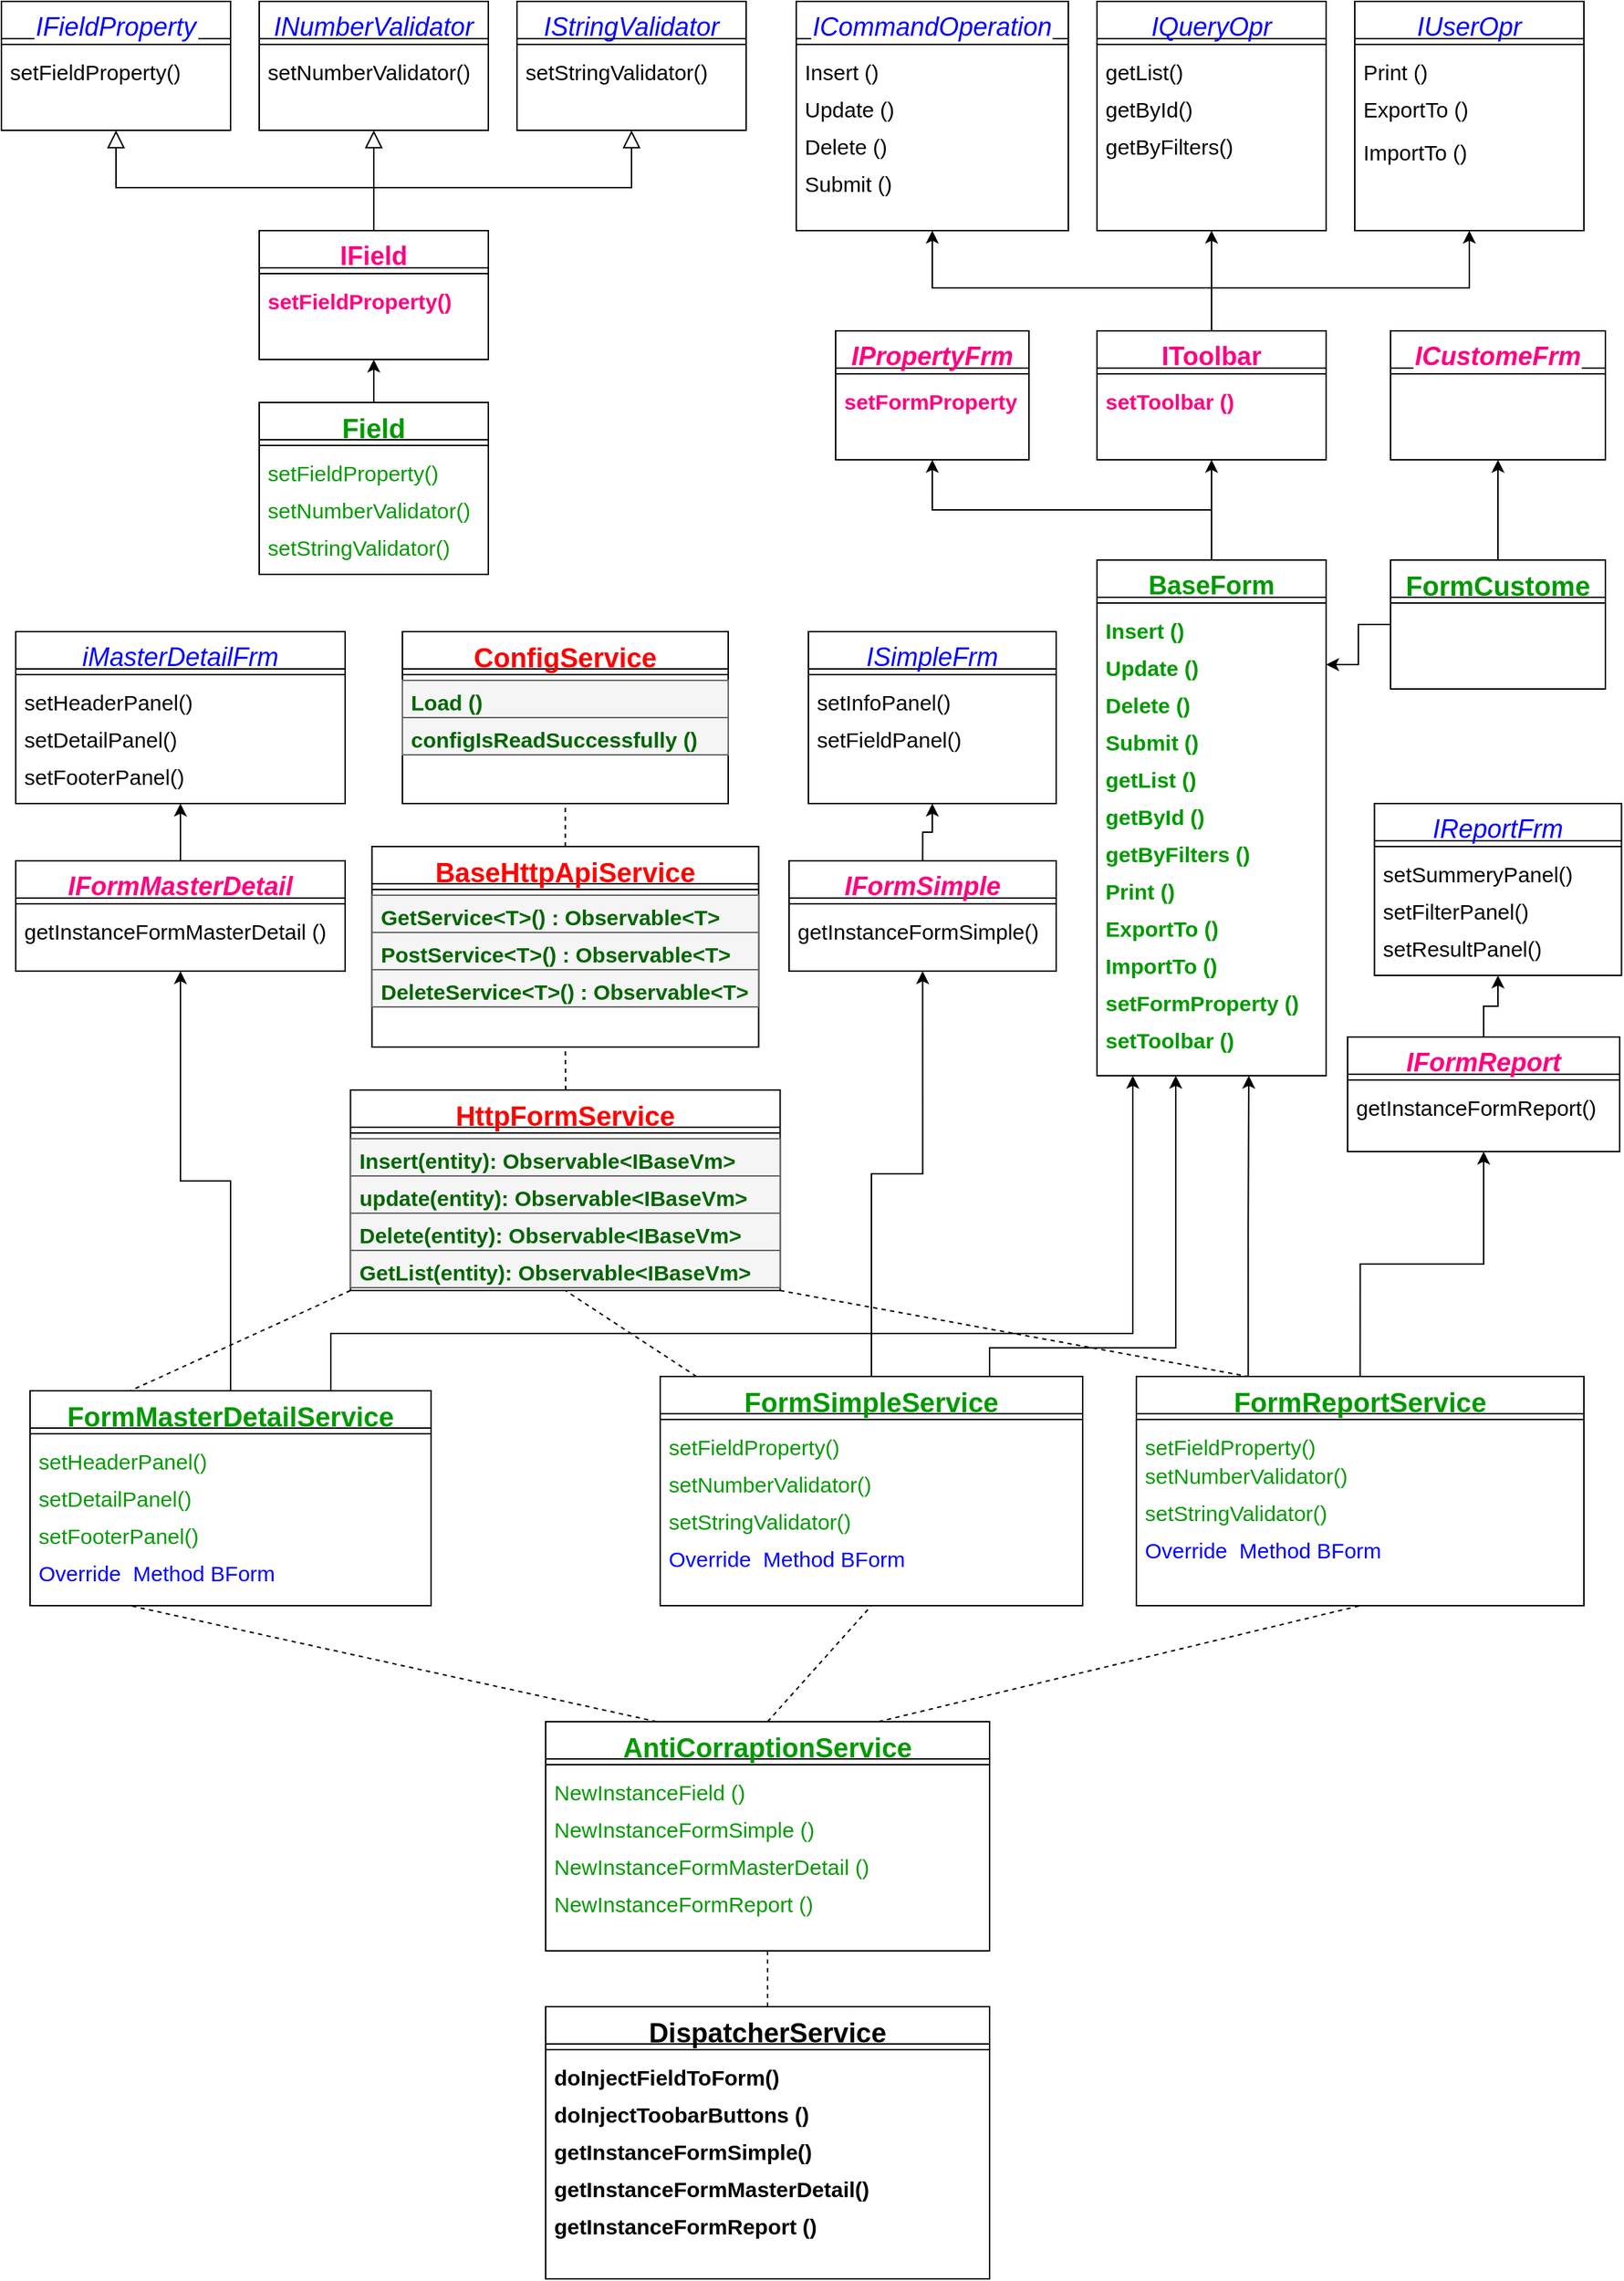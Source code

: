 <mxfile version="18.1.2" type="device"><diagram id="C5RBs43oDa-KdzZeNtuy" name="Page-1"><mxGraphModel dx="1038" dy="643" grid="1" gridSize="10" guides="1" tooltips="1" connect="1" arrows="1" fold="1" page="1" pageScale="1" pageWidth="1169" pageHeight="827" math="0" shadow="0"><root><mxCell id="WIyWlLk6GJQsqaUBKTNV-0"/><mxCell id="WIyWlLk6GJQsqaUBKTNV-1" parent="WIyWlLk6GJQsqaUBKTNV-0"/><mxCell id="zkfFHV4jXpPFQw0GAbJ--0" value="IFieldProperty" style="swimlane;fontStyle=2;align=center;verticalAlign=top;childLayout=stackLayout;horizontal=1;startSize=26;horizontalStack=0;resizeParent=1;resizeLast=0;collapsible=1;marginBottom=0;rounded=0;shadow=0;strokeWidth=1;fontSize=18;fontColor=#0000FF;labelBackgroundColor=default;" parent="WIyWlLk6GJQsqaUBKTNV-1" vertex="1"><mxGeometry x="20" y="40" width="160" height="90" as="geometry"><mxRectangle x="80" y="30" width="160" height="26" as="alternateBounds"/></mxGeometry></mxCell><mxCell id="zkfFHV4jXpPFQw0GAbJ--4" value="" style="line;html=1;strokeWidth=1;align=left;verticalAlign=middle;spacingTop=-1;spacingLeft=3;spacingRight=3;rotatable=0;labelPosition=right;points=[];portConstraint=eastwest;" parent="zkfFHV4jXpPFQw0GAbJ--0" vertex="1"><mxGeometry y="26" width="160" height="8" as="geometry"/></mxCell><mxCell id="zkfFHV4jXpPFQw0GAbJ--5" value="setFieldProperty()" style="text;align=left;verticalAlign=top;spacingLeft=4;spacingRight=4;overflow=hidden;rotatable=0;points=[[0,0.5],[1,0.5]];portConstraint=eastwest;fontSize=15;" parent="zkfFHV4jXpPFQw0GAbJ--0" vertex="1"><mxGeometry y="34" width="160" height="26" as="geometry"/></mxCell><mxCell id="w9xd8rkP3EkddR_WuwT2-0" value="INumberValidator" style="swimlane;fontStyle=2;align=center;verticalAlign=top;childLayout=stackLayout;horizontal=1;startSize=26;horizontalStack=0;resizeParent=1;resizeLast=0;collapsible=1;marginBottom=0;rounded=0;shadow=0;strokeWidth=1;fontSize=18;fontColor=#0000FF;" parent="WIyWlLk6GJQsqaUBKTNV-1" vertex="1"><mxGeometry x="200" y="40" width="160" height="90" as="geometry"><mxRectangle x="230" y="140" width="160" height="26" as="alternateBounds"/></mxGeometry></mxCell><mxCell id="w9xd8rkP3EkddR_WuwT2-1" value="" style="line;html=1;strokeWidth=1;align=left;verticalAlign=middle;spacingTop=-1;spacingLeft=3;spacingRight=3;rotatable=0;labelPosition=right;points=[];portConstraint=eastwest;" parent="w9xd8rkP3EkddR_WuwT2-0" vertex="1"><mxGeometry y="26" width="160" height="8" as="geometry"/></mxCell><mxCell id="w9xd8rkP3EkddR_WuwT2-2" value="setNumberValidator()&#10;" style="text;align=left;verticalAlign=top;spacingLeft=4;spacingRight=4;overflow=hidden;rotatable=0;points=[[0,0.5],[1,0.5]];portConstraint=eastwest;fontSize=15;" parent="w9xd8rkP3EkddR_WuwT2-0" vertex="1"><mxGeometry y="34" width="160" height="26" as="geometry"/></mxCell><mxCell id="w9xd8rkP3EkddR_WuwT2-3" value="IStringValidator&#10;" style="swimlane;fontStyle=2;align=center;verticalAlign=top;childLayout=stackLayout;horizontal=1;startSize=26;horizontalStack=0;resizeParent=1;resizeLast=0;collapsible=1;marginBottom=0;rounded=0;shadow=0;strokeWidth=1;fontSize=18;fontColor=#0000FF;" parent="WIyWlLk6GJQsqaUBKTNV-1" vertex="1"><mxGeometry x="380" y="40" width="160" height="90" as="geometry"><mxRectangle x="230" y="140" width="160" height="26" as="alternateBounds"/></mxGeometry></mxCell><mxCell id="w9xd8rkP3EkddR_WuwT2-4" value="" style="line;html=1;strokeWidth=1;align=left;verticalAlign=middle;spacingTop=-1;spacingLeft=3;spacingRight=3;rotatable=0;labelPosition=right;points=[];portConstraint=eastwest;" parent="w9xd8rkP3EkddR_WuwT2-3" vertex="1"><mxGeometry y="26" width="160" height="8" as="geometry"/></mxCell><mxCell id="w9xd8rkP3EkddR_WuwT2-5" value="setStringValidator()&#10;" style="text;align=left;verticalAlign=top;spacingLeft=4;spacingRight=4;overflow=hidden;rotatable=0;points=[[0,0.5],[1,0.5]];portConstraint=eastwest;fontSize=15;" parent="w9xd8rkP3EkddR_WuwT2-3" vertex="1"><mxGeometry y="34" width="160" height="26" as="geometry"/></mxCell><mxCell id="w9xd8rkP3EkddR_WuwT2-6" value="IField" style="swimlane;fontStyle=1;align=center;verticalAlign=top;childLayout=stackLayout;horizontal=1;startSize=26;horizontalStack=0;resizeParent=1;resizeLast=0;collapsible=1;marginBottom=0;rounded=0;shadow=0;strokeWidth=1;fontSize=18;fontColor=#FF0080;" parent="WIyWlLk6GJQsqaUBKTNV-1" vertex="1"><mxGeometry x="200" y="200" width="160" height="90" as="geometry"><mxRectangle x="230" y="140" width="160" height="26" as="alternateBounds"/></mxGeometry></mxCell><mxCell id="w9xd8rkP3EkddR_WuwT2-7" value="" style="line;html=1;strokeWidth=1;align=left;verticalAlign=middle;spacingTop=-1;spacingLeft=3;spacingRight=3;rotatable=0;labelPosition=right;points=[];portConstraint=eastwest;" parent="w9xd8rkP3EkddR_WuwT2-6" vertex="1"><mxGeometry y="26" width="160" height="8" as="geometry"/></mxCell><mxCell id="w9xd8rkP3EkddR_WuwT2-8" value="setFieldProperty()" style="text;align=left;verticalAlign=top;spacingLeft=4;spacingRight=4;overflow=hidden;rotatable=0;points=[[0,0.5],[1,0.5]];portConstraint=eastwest;fontSize=15;fontColor=#FF0080;fontStyle=1" parent="w9xd8rkP3EkddR_WuwT2-6" vertex="1"><mxGeometry y="34" width="160" height="26" as="geometry"/></mxCell><mxCell id="w9xd8rkP3EkddR_WuwT2-9" value="" style="endArrow=block;endSize=10;endFill=0;shadow=0;strokeWidth=1;rounded=0;edgeStyle=elbowEdgeStyle;elbow=vertical;exitX=0.5;exitY=0;exitDx=0;exitDy=0;entryX=0.5;entryY=1;entryDx=0;entryDy=0;" parent="WIyWlLk6GJQsqaUBKTNV-1" source="w9xd8rkP3EkddR_WuwT2-6" edge="1"><mxGeometry width="160" relative="1" as="geometry"><mxPoint x="150" y="380" as="sourcePoint"/><mxPoint x="460" y="130" as="targetPoint"/><Array as="points"><mxPoint x="420" y="170"/><mxPoint x="460" y="160"/><mxPoint x="370" y="170"/><mxPoint x="390" y="170"/><mxPoint x="370" y="330"/></Array></mxGeometry></mxCell><mxCell id="w9xd8rkP3EkddR_WuwT2-10" value="" style="endArrow=block;endSize=10;endFill=0;shadow=0;strokeWidth=1;rounded=0;edgeStyle=elbowEdgeStyle;elbow=vertical;exitX=0.5;exitY=0;exitDx=0;exitDy=0;entryX=0.5;entryY=1;entryDx=0;entryDy=0;" parent="WIyWlLk6GJQsqaUBKTNV-1" target="w9xd8rkP3EkddR_WuwT2-0" edge="1"><mxGeometry width="160" relative="1" as="geometry"><mxPoint x="280" y="200" as="sourcePoint"/><mxPoint x="460" y="130" as="targetPoint"/><Array as="points"><mxPoint x="420" y="170"/><mxPoint x="460" y="160"/><mxPoint x="370" y="170"/><mxPoint x="390" y="170"/><mxPoint x="370" y="330"/></Array></mxGeometry></mxCell><mxCell id="w9xd8rkP3EkddR_WuwT2-11" value="" style="endArrow=block;endSize=10;endFill=0;shadow=0;strokeWidth=1;rounded=0;edgeStyle=elbowEdgeStyle;elbow=vertical;exitX=0.5;exitY=0;exitDx=0;exitDy=0;entryX=0.5;entryY=1;entryDx=0;entryDy=0;" parent="WIyWlLk6GJQsqaUBKTNV-1" target="zkfFHV4jXpPFQw0GAbJ--0" edge="1"><mxGeometry width="160" relative="1" as="geometry"><mxPoint x="280" y="200" as="sourcePoint"/><mxPoint x="460" y="130" as="targetPoint"/><Array as="points"><mxPoint x="420" y="170"/><mxPoint x="460" y="160"/><mxPoint x="370" y="170"/><mxPoint x="390" y="170"/><mxPoint x="370" y="330"/></Array></mxGeometry></mxCell><mxCell id="w9xd8rkP3EkddR_WuwT2-166" style="edgeStyle=orthogonalEdgeStyle;rounded=0;orthogonalLoop=1;jettySize=auto;html=1;exitX=0.5;exitY=0;exitDx=0;exitDy=0;entryX=0.5;entryY=1;entryDx=0;entryDy=0;fontSize=19;fontColor=#009900;" parent="WIyWlLk6GJQsqaUBKTNV-1" source="w9xd8rkP3EkddR_WuwT2-21" target="w9xd8rkP3EkddR_WuwT2-55" edge="1"><mxGeometry relative="1" as="geometry"/></mxCell><mxCell id="w9xd8rkP3EkddR_WuwT2-167" style="edgeStyle=orthogonalEdgeStyle;rounded=0;orthogonalLoop=1;jettySize=auto;html=1;exitX=0.5;exitY=0;exitDx=0;exitDy=0;entryX=0.5;entryY=1;entryDx=0;entryDy=0;fontSize=19;fontColor=#009900;" parent="WIyWlLk6GJQsqaUBKTNV-1" source="w9xd8rkP3EkddR_WuwT2-21" target="w9xd8rkP3EkddR_WuwT2-111" edge="1"><mxGeometry relative="1" as="geometry"/></mxCell><mxCell id="w9xd8rkP3EkddR_WuwT2-21" value="BaseForm" style="swimlane;fontStyle=1;align=center;verticalAlign=top;childLayout=stackLayout;horizontal=1;startSize=26;horizontalStack=0;resizeParent=1;resizeLast=0;collapsible=1;marginBottom=0;rounded=0;shadow=0;strokeWidth=1;fontSize=18;fontColor=#009900;" parent="WIyWlLk6GJQsqaUBKTNV-1" vertex="1"><mxGeometry x="785" y="430" width="160" height="360" as="geometry"><mxRectangle x="230" y="140" width="160" height="26" as="alternateBounds"/></mxGeometry></mxCell><mxCell id="w9xd8rkP3EkddR_WuwT2-22" value="" style="line;html=1;strokeWidth=1;align=left;verticalAlign=middle;spacingTop=-1;spacingLeft=3;spacingRight=3;rotatable=0;labelPosition=right;points=[];portConstraint=eastwest;" parent="w9xd8rkP3EkddR_WuwT2-21" vertex="1"><mxGeometry y="26" width="160" height="8" as="geometry"/></mxCell><mxCell id="w9xd8rkP3EkddR_WuwT2-23" value="Insert ()" style="text;align=left;verticalAlign=top;spacingLeft=4;spacingRight=4;overflow=hidden;rotatable=0;points=[[0,0.5],[1,0.5]];portConstraint=eastwest;fontSize=15;fontColor=#009900;fontStyle=1" parent="w9xd8rkP3EkddR_WuwT2-21" vertex="1"><mxGeometry y="34" width="160" height="26" as="geometry"/></mxCell><mxCell id="w9xd8rkP3EkddR_WuwT2-71" value="Update ()" style="text;align=left;verticalAlign=top;spacingLeft=4;spacingRight=4;overflow=hidden;rotatable=0;points=[[0,0.5],[1,0.5]];portConstraint=eastwest;fontSize=15;fontColor=#009900;fontStyle=1" parent="w9xd8rkP3EkddR_WuwT2-21" vertex="1"><mxGeometry y="60" width="160" height="26" as="geometry"/></mxCell><mxCell id="w9xd8rkP3EkddR_WuwT2-72" value="Delete ()" style="text;align=left;verticalAlign=top;spacingLeft=4;spacingRight=4;overflow=hidden;rotatable=0;points=[[0,0.5],[1,0.5]];portConstraint=eastwest;fontSize=15;fontColor=#009900;fontStyle=1" parent="w9xd8rkP3EkddR_WuwT2-21" vertex="1"><mxGeometry y="86" width="160" height="26" as="geometry"/></mxCell><mxCell id="w9xd8rkP3EkddR_WuwT2-79" value="Submit ()" style="text;align=left;verticalAlign=top;spacingLeft=4;spacingRight=4;overflow=hidden;rotatable=0;points=[[0,0.5],[1,0.5]];portConstraint=eastwest;fontSize=15;fontColor=#009900;fontStyle=1" parent="w9xd8rkP3EkddR_WuwT2-21" vertex="1"><mxGeometry y="112" width="160" height="26" as="geometry"/></mxCell><mxCell id="w9xd8rkP3EkddR_WuwT2-73" value="getList ()" style="text;align=left;verticalAlign=top;spacingLeft=4;spacingRight=4;overflow=hidden;rotatable=0;points=[[0,0.5],[1,0.5]];portConstraint=eastwest;fontSize=15;fontColor=#009900;fontStyle=1" parent="w9xd8rkP3EkddR_WuwT2-21" vertex="1"><mxGeometry y="138" width="160" height="26" as="geometry"/></mxCell><mxCell id="w9xd8rkP3EkddR_WuwT2-74" value="getById ()" style="text;align=left;verticalAlign=top;spacingLeft=4;spacingRight=4;overflow=hidden;rotatable=0;points=[[0,0.5],[1,0.5]];portConstraint=eastwest;fontSize=15;fontColor=#009900;fontStyle=1" parent="w9xd8rkP3EkddR_WuwT2-21" vertex="1"><mxGeometry y="164" width="160" height="26" as="geometry"/></mxCell><mxCell id="w9xd8rkP3EkddR_WuwT2-75" value="getByFilters ()" style="text;align=left;verticalAlign=top;spacingLeft=4;spacingRight=4;overflow=hidden;rotatable=0;points=[[0,0.5],[1,0.5]];portConstraint=eastwest;fontSize=15;fontColor=#009900;fontStyle=1" parent="w9xd8rkP3EkddR_WuwT2-21" vertex="1"><mxGeometry y="190" width="160" height="26" as="geometry"/></mxCell><mxCell id="w9xd8rkP3EkddR_WuwT2-76" value="Print ()" style="text;align=left;verticalAlign=top;spacingLeft=4;spacingRight=4;overflow=hidden;rotatable=0;points=[[0,0.5],[1,0.5]];portConstraint=eastwest;fontSize=15;fontColor=#009900;fontStyle=1" parent="w9xd8rkP3EkddR_WuwT2-21" vertex="1"><mxGeometry y="216" width="160" height="26" as="geometry"/></mxCell><mxCell id="w9xd8rkP3EkddR_WuwT2-77" value="ExportTo ()&#10;" style="text;align=left;verticalAlign=top;spacingLeft=4;spacingRight=4;overflow=hidden;rotatable=0;points=[[0,0.5],[1,0.5]];portConstraint=eastwest;fontSize=15;fontColor=#009900;fontStyle=1" parent="w9xd8rkP3EkddR_WuwT2-21" vertex="1"><mxGeometry y="242" width="160" height="26" as="geometry"/></mxCell><mxCell id="w9xd8rkP3EkddR_WuwT2-78" value="ImportTo ()" style="text;align=left;verticalAlign=top;spacingLeft=4;spacingRight=4;overflow=hidden;rotatable=0;points=[[0,0.5],[1,0.5]];portConstraint=eastwest;fontSize=15;fontColor=#009900;fontStyle=1" parent="w9xd8rkP3EkddR_WuwT2-21" vertex="1"><mxGeometry y="268" width="160" height="26" as="geometry"/></mxCell><mxCell id="w9xd8rkP3EkddR_WuwT2-80" value="setFormProperty ()" style="text;align=left;verticalAlign=top;spacingLeft=4;spacingRight=4;overflow=hidden;rotatable=0;points=[[0,0.5],[1,0.5]];portConstraint=eastwest;fontSize=15;fontColor=#009900;fontStyle=1" parent="w9xd8rkP3EkddR_WuwT2-21" vertex="1"><mxGeometry y="294" width="160" height="26" as="geometry"/></mxCell><mxCell id="w9xd8rkP3EkddR_WuwT2-81" value="setToolbar ()" style="text;align=left;verticalAlign=top;spacingLeft=4;spacingRight=4;overflow=hidden;rotatable=0;points=[[0,0.5],[1,0.5]];portConstraint=eastwest;fontSize=15;fontColor=#009900;fontStyle=1" parent="w9xd8rkP3EkddR_WuwT2-21" vertex="1"><mxGeometry y="320" width="160" height="26" as="geometry"/></mxCell><mxCell id="w9xd8rkP3EkddR_WuwT2-46" value="ICommandOperation" style="swimlane;fontStyle=2;align=center;verticalAlign=top;childLayout=stackLayout;horizontal=1;startSize=26;horizontalStack=0;resizeParent=1;resizeLast=0;collapsible=1;marginBottom=0;rounded=0;shadow=0;strokeWidth=1;fontSize=18;fontColor=#0000FF;labelBackgroundColor=default;" parent="WIyWlLk6GJQsqaUBKTNV-1" vertex="1"><mxGeometry x="575" y="40" width="190" height="160" as="geometry"><mxRectangle x="80" y="30" width="160" height="26" as="alternateBounds"/></mxGeometry></mxCell><mxCell id="w9xd8rkP3EkddR_WuwT2-47" value="" style="line;html=1;strokeWidth=1;align=left;verticalAlign=middle;spacingTop=-1;spacingLeft=3;spacingRight=3;rotatable=0;labelPosition=right;points=[];portConstraint=eastwest;" parent="w9xd8rkP3EkddR_WuwT2-46" vertex="1"><mxGeometry y="26" width="190" height="8" as="geometry"/></mxCell><mxCell id="w9xd8rkP3EkddR_WuwT2-48" value="Insert ()&#10;" style="text;align=left;verticalAlign=top;spacingLeft=4;spacingRight=4;overflow=hidden;rotatable=0;points=[[0,0.5],[1,0.5]];portConstraint=eastwest;fontSize=15;" parent="w9xd8rkP3EkddR_WuwT2-46" vertex="1"><mxGeometry y="34" width="190" height="26" as="geometry"/></mxCell><mxCell id="w9xd8rkP3EkddR_WuwT2-62" value="Update ()&#10;" style="text;align=left;verticalAlign=top;spacingLeft=4;spacingRight=4;overflow=hidden;rotatable=0;points=[[0,0.5],[1,0.5]];portConstraint=eastwest;fontSize=15;" parent="w9xd8rkP3EkddR_WuwT2-46" vertex="1"><mxGeometry y="60" width="190" height="26" as="geometry"/></mxCell><mxCell id="w9xd8rkP3EkddR_WuwT2-63" value="Delete ()" style="text;align=left;verticalAlign=top;spacingLeft=4;spacingRight=4;overflow=hidden;rotatable=0;points=[[0,0.5],[1,0.5]];portConstraint=eastwest;fontSize=15;" parent="w9xd8rkP3EkddR_WuwT2-46" vertex="1"><mxGeometry y="86" width="190" height="26" as="geometry"/></mxCell><mxCell id="w9xd8rkP3EkddR_WuwT2-64" value="Submit ()" style="text;align=left;verticalAlign=top;spacingLeft=4;spacingRight=4;overflow=hidden;rotatable=0;points=[[0,0.5],[1,0.5]];portConstraint=eastwest;fontSize=15;" parent="w9xd8rkP3EkddR_WuwT2-46" vertex="1"><mxGeometry y="112" width="190" height="26" as="geometry"/></mxCell><mxCell id="w9xd8rkP3EkddR_WuwT2-49" value="IQueryOpr" style="swimlane;fontStyle=2;align=center;verticalAlign=top;childLayout=stackLayout;horizontal=1;startSize=26;horizontalStack=0;resizeParent=1;resizeLast=0;collapsible=1;marginBottom=0;rounded=0;shadow=0;strokeWidth=1;fontSize=18;fontColor=#0000FF;" parent="WIyWlLk6GJQsqaUBKTNV-1" vertex="1"><mxGeometry x="785" y="40" width="160" height="160" as="geometry"><mxRectangle x="230" y="140" width="160" height="26" as="alternateBounds"/></mxGeometry></mxCell><mxCell id="w9xd8rkP3EkddR_WuwT2-50" value="" style="line;html=1;strokeWidth=1;align=left;verticalAlign=middle;spacingTop=-1;spacingLeft=3;spacingRight=3;rotatable=0;labelPosition=right;points=[];portConstraint=eastwest;" parent="w9xd8rkP3EkddR_WuwT2-49" vertex="1"><mxGeometry y="26" width="160" height="8" as="geometry"/></mxCell><mxCell id="w9xd8rkP3EkddR_WuwT2-51" value="getList()" style="text;align=left;verticalAlign=top;spacingLeft=4;spacingRight=4;overflow=hidden;rotatable=0;points=[[0,0.5],[1,0.5]];portConstraint=eastwest;fontSize=15;" parent="w9xd8rkP3EkddR_WuwT2-49" vertex="1"><mxGeometry y="34" width="160" height="26" as="geometry"/></mxCell><mxCell id="w9xd8rkP3EkddR_WuwT2-69" value="getById()" style="text;align=left;verticalAlign=top;spacingLeft=4;spacingRight=4;overflow=hidden;rotatable=0;points=[[0,0.5],[1,0.5]];portConstraint=eastwest;fontSize=15;" parent="w9xd8rkP3EkddR_WuwT2-49" vertex="1"><mxGeometry y="60" width="160" height="26" as="geometry"/></mxCell><mxCell id="w9xd8rkP3EkddR_WuwT2-70" value="getByFilters()" style="text;align=left;verticalAlign=top;spacingLeft=4;spacingRight=4;overflow=hidden;rotatable=0;points=[[0,0.5],[1,0.5]];portConstraint=eastwest;fontSize=15;" parent="w9xd8rkP3EkddR_WuwT2-49" vertex="1"><mxGeometry y="86" width="160" height="26" as="geometry"/></mxCell><mxCell id="w9xd8rkP3EkddR_WuwT2-52" value="IUserOpr" style="swimlane;fontStyle=2;align=center;verticalAlign=top;childLayout=stackLayout;horizontal=1;startSize=26;horizontalStack=0;resizeParent=1;resizeLast=0;collapsible=1;marginBottom=0;rounded=0;shadow=0;strokeWidth=1;fontSize=18;fontColor=#0000FF;" parent="WIyWlLk6GJQsqaUBKTNV-1" vertex="1"><mxGeometry x="965" y="40" width="160" height="160" as="geometry"><mxRectangle x="230" y="140" width="160" height="26" as="alternateBounds"/></mxGeometry></mxCell><mxCell id="w9xd8rkP3EkddR_WuwT2-53" value="" style="line;html=1;strokeWidth=1;align=left;verticalAlign=middle;spacingTop=-1;spacingLeft=3;spacingRight=3;rotatable=0;labelPosition=right;points=[];portConstraint=eastwest;" parent="w9xd8rkP3EkddR_WuwT2-52" vertex="1"><mxGeometry y="26" width="160" height="8" as="geometry"/></mxCell><mxCell id="w9xd8rkP3EkddR_WuwT2-68" value="Print ()&#10;" style="text;align=left;verticalAlign=top;spacingLeft=4;spacingRight=4;overflow=hidden;rotatable=0;points=[[0,0.5],[1,0.5]];portConstraint=eastwest;fontSize=15;" parent="w9xd8rkP3EkddR_WuwT2-52" vertex="1"><mxGeometry y="34" width="160" height="26" as="geometry"/></mxCell><mxCell id="w9xd8rkP3EkddR_WuwT2-66" value="ExportTo ()&#10;" style="text;align=left;verticalAlign=top;spacingLeft=4;spacingRight=4;overflow=hidden;rotatable=0;points=[[0,0.5],[1,0.5]];portConstraint=eastwest;fontSize=15;" parent="w9xd8rkP3EkddR_WuwT2-52" vertex="1"><mxGeometry y="60" width="160" height="30" as="geometry"/></mxCell><mxCell id="w9xd8rkP3EkddR_WuwT2-67" value="ImportTo ()" style="text;align=left;verticalAlign=top;spacingLeft=4;spacingRight=4;overflow=hidden;rotatable=0;points=[[0,0.5],[1,0.5]];portConstraint=eastwest;fontSize=15;" parent="w9xd8rkP3EkddR_WuwT2-52" vertex="1"><mxGeometry y="90" width="160" height="26" as="geometry"/></mxCell><mxCell id="w9xd8rkP3EkddR_WuwT2-163" style="edgeStyle=orthogonalEdgeStyle;rounded=0;orthogonalLoop=1;jettySize=auto;html=1;exitX=0.5;exitY=0;exitDx=0;exitDy=0;entryX=0.5;entryY=1;entryDx=0;entryDy=0;fontSize=19;fontColor=#009900;" parent="WIyWlLk6GJQsqaUBKTNV-1" source="w9xd8rkP3EkddR_WuwT2-55" target="w9xd8rkP3EkddR_WuwT2-46" edge="1"><mxGeometry relative="1" as="geometry"><Array as="points"><mxPoint x="865" y="240"/><mxPoint x="670" y="240"/></Array></mxGeometry></mxCell><mxCell id="w9xd8rkP3EkddR_WuwT2-164" style="edgeStyle=orthogonalEdgeStyle;rounded=0;orthogonalLoop=1;jettySize=auto;html=1;exitX=0.5;exitY=0;exitDx=0;exitDy=0;entryX=0.5;entryY=1;entryDx=0;entryDy=0;fontSize=19;fontColor=#009900;" parent="WIyWlLk6GJQsqaUBKTNV-1" source="w9xd8rkP3EkddR_WuwT2-55" target="w9xd8rkP3EkddR_WuwT2-49" edge="1"><mxGeometry relative="1" as="geometry"/></mxCell><mxCell id="w9xd8rkP3EkddR_WuwT2-165" style="edgeStyle=orthogonalEdgeStyle;rounded=0;orthogonalLoop=1;jettySize=auto;html=1;exitX=0.5;exitY=0;exitDx=0;exitDy=0;entryX=0.5;entryY=1;entryDx=0;entryDy=0;fontSize=19;fontColor=#009900;" parent="WIyWlLk6GJQsqaUBKTNV-1" source="w9xd8rkP3EkddR_WuwT2-55" target="w9xd8rkP3EkddR_WuwT2-52" edge="1"><mxGeometry relative="1" as="geometry"><Array as="points"><mxPoint x="865" y="240"/><mxPoint x="1045" y="240"/></Array></mxGeometry></mxCell><mxCell id="w9xd8rkP3EkddR_WuwT2-55" value="IToolbar" style="swimlane;fontStyle=1;align=center;verticalAlign=top;childLayout=stackLayout;horizontal=1;startSize=26;horizontalStack=0;resizeParent=1;resizeLast=0;collapsible=1;marginBottom=0;rounded=0;shadow=0;strokeWidth=1;fontSize=18;fontColor=#FF0080;" parent="WIyWlLk6GJQsqaUBKTNV-1" vertex="1"><mxGeometry x="785" y="270" width="160" height="90" as="geometry"><mxRectangle x="230" y="140" width="160" height="26" as="alternateBounds"/></mxGeometry></mxCell><mxCell id="w9xd8rkP3EkddR_WuwT2-56" value="" style="line;html=1;strokeWidth=1;align=left;verticalAlign=middle;spacingTop=-1;spacingLeft=3;spacingRight=3;rotatable=0;labelPosition=right;points=[];portConstraint=eastwest;" parent="w9xd8rkP3EkddR_WuwT2-55" vertex="1"><mxGeometry y="26" width="160" height="8" as="geometry"/></mxCell><mxCell id="w9xd8rkP3EkddR_WuwT2-57" value="setToolbar ()" style="text;align=left;verticalAlign=top;spacingLeft=4;spacingRight=4;overflow=hidden;rotatable=0;points=[[0,0.5],[1,0.5]];portConstraint=eastwest;fontSize=15;fontColor=#FF0080;fontStyle=1" parent="w9xd8rkP3EkddR_WuwT2-55" vertex="1"><mxGeometry y="34" width="160" height="26" as="geometry"/></mxCell><mxCell id="w9xd8rkP3EkddR_WuwT2-111" value="IPropertyFrm" style="swimlane;fontStyle=3;align=center;verticalAlign=top;childLayout=stackLayout;horizontal=1;startSize=26;horizontalStack=0;resizeParent=1;resizeLast=0;collapsible=1;marginBottom=0;rounded=0;shadow=0;strokeWidth=1;fontSize=18;fontColor=#FF0080;" parent="WIyWlLk6GJQsqaUBKTNV-1" vertex="1"><mxGeometry x="602.5" y="270" width="135" height="90" as="geometry"><mxRectangle x="230" y="140" width="160" height="26" as="alternateBounds"/></mxGeometry></mxCell><mxCell id="w9xd8rkP3EkddR_WuwT2-112" value="" style="line;html=1;strokeWidth=1;align=left;verticalAlign=middle;spacingTop=-1;spacingLeft=3;spacingRight=3;rotatable=0;labelPosition=right;points=[];portConstraint=eastwest;" parent="w9xd8rkP3EkddR_WuwT2-111" vertex="1"><mxGeometry y="26" width="135" height="8" as="geometry"/></mxCell><mxCell id="w9xd8rkP3EkddR_WuwT2-113" value="setFormProperty ()" style="text;align=left;verticalAlign=top;spacingLeft=4;spacingRight=4;overflow=hidden;rotatable=0;points=[[0,0.5],[1,0.5]];portConstraint=eastwest;fontSize=15;fontColor=#FF0080;fontStyle=1" parent="w9xd8rkP3EkddR_WuwT2-111" vertex="1"><mxGeometry y="34" width="135" height="26" as="geometry"/></mxCell><mxCell id="w9xd8rkP3EkddR_WuwT2-200" style="edgeStyle=orthogonalEdgeStyle;rounded=0;orthogonalLoop=1;jettySize=auto;html=1;exitX=0.5;exitY=0;exitDx=0;exitDy=0;entryX=0.5;entryY=1;entryDx=0;entryDy=0;fontSize=19;fontColor=#009900;" parent="WIyWlLk6GJQsqaUBKTNV-1" source="w9xd8rkP3EkddR_WuwT2-116" target="w9xd8rkP3EkddR_WuwT2-6" edge="1"><mxGeometry relative="1" as="geometry"/></mxCell><mxCell id="w9xd8rkP3EkddR_WuwT2-116" value="Field" style="swimlane;fontStyle=1;align=center;verticalAlign=top;childLayout=stackLayout;horizontal=1;startSize=26;horizontalStack=0;resizeParent=1;resizeLast=0;collapsible=1;marginBottom=0;rounded=0;shadow=0;strokeWidth=1;fontSize=19;fontColor=#009900;" parent="WIyWlLk6GJQsqaUBKTNV-1" vertex="1"><mxGeometry x="200" y="320" width="160" height="120" as="geometry"><mxRectangle x="230" y="140" width="160" height="26" as="alternateBounds"/></mxGeometry></mxCell><mxCell id="w9xd8rkP3EkddR_WuwT2-117" value="" style="line;html=1;strokeWidth=1;align=left;verticalAlign=middle;spacingTop=-1;spacingLeft=3;spacingRight=3;rotatable=0;labelPosition=right;points=[];portConstraint=eastwest;" parent="w9xd8rkP3EkddR_WuwT2-116" vertex="1"><mxGeometry y="26" width="160" height="8" as="geometry"/></mxCell><mxCell id="w9xd8rkP3EkddR_WuwT2-120" value="setFieldProperty()" style="text;align=left;verticalAlign=top;spacingLeft=4;spacingRight=4;overflow=hidden;rotatable=0;points=[[0,0.5],[1,0.5]];portConstraint=eastwest;fontSize=15;fontColor=#009900;" parent="w9xd8rkP3EkddR_WuwT2-116" vertex="1"><mxGeometry y="34" width="160" height="26" as="geometry"/></mxCell><mxCell id="w9xd8rkP3EkddR_WuwT2-121" value="setNumberValidator()&#10;" style="text;align=left;verticalAlign=top;spacingLeft=4;spacingRight=4;overflow=hidden;rotatable=0;points=[[0,0.5],[1,0.5]];portConstraint=eastwest;fontSize=15;fontColor=#009900;" parent="w9xd8rkP3EkddR_WuwT2-116" vertex="1"><mxGeometry y="60" width="160" height="26" as="geometry"/></mxCell><mxCell id="w9xd8rkP3EkddR_WuwT2-122" value="setStringValidator()&#10;" style="text;align=left;verticalAlign=top;spacingLeft=4;spacingRight=4;overflow=hidden;rotatable=0;points=[[0,0.5],[1,0.5]];portConstraint=eastwest;fontSize=15;fontColor=#009900;" parent="w9xd8rkP3EkddR_WuwT2-116" vertex="1"><mxGeometry y="86" width="160" height="26" as="geometry"/></mxCell><mxCell id="w9xd8rkP3EkddR_WuwT2-126" value="ICustomeFrm" style="swimlane;fontStyle=3;align=center;verticalAlign=top;childLayout=stackLayout;horizontal=1;startSize=26;horizontalStack=0;resizeParent=1;resizeLast=0;collapsible=1;marginBottom=0;rounded=0;shadow=0;strokeWidth=1;fontSize=18;fontColor=#FF0080;labelBackgroundColor=default;" parent="WIyWlLk6GJQsqaUBKTNV-1" vertex="1"><mxGeometry x="990" y="270" width="150" height="90" as="geometry"><mxRectangle x="80" y="30" width="160" height="26" as="alternateBounds"/></mxGeometry></mxCell><mxCell id="w9xd8rkP3EkddR_WuwT2-127" value="" style="line;html=1;strokeWidth=1;align=left;verticalAlign=middle;spacingTop=-1;spacingLeft=3;spacingRight=3;rotatable=0;labelPosition=right;points=[];portConstraint=eastwest;" parent="w9xd8rkP3EkddR_WuwT2-126" vertex="1"><mxGeometry y="26" width="150" height="8" as="geometry"/></mxCell><mxCell id="m9QtFXSP9Shc6s96e63j-57" style="edgeStyle=orthogonalEdgeStyle;rounded=0;orthogonalLoop=1;jettySize=auto;html=1;exitX=0.5;exitY=0;exitDx=0;exitDy=0;entryX=0.5;entryY=1;entryDx=0;entryDy=0;fontColor=#0000FF;" parent="WIyWlLk6GJQsqaUBKTNV-1" source="w9xd8rkP3EkddR_WuwT2-128" target="w9xd8rkP3EkddR_WuwT2-137" edge="1"><mxGeometry relative="1" as="geometry"/></mxCell><mxCell id="w9xd8rkP3EkddR_WuwT2-128" value="IFormMasterDetail" style="swimlane;fontStyle=3;align=center;verticalAlign=top;childLayout=stackLayout;horizontal=1;startSize=26;horizontalStack=0;resizeParent=1;resizeLast=0;collapsible=1;marginBottom=0;rounded=0;shadow=0;strokeWidth=1;fontSize=18;fontColor=#FF0080;" parent="WIyWlLk6GJQsqaUBKTNV-1" vertex="1"><mxGeometry x="30" y="640" width="230" height="77" as="geometry"><mxRectangle x="230" y="140" width="160" height="26" as="alternateBounds"/></mxGeometry></mxCell><mxCell id="w9xd8rkP3EkddR_WuwT2-129" value="" style="line;html=1;strokeWidth=1;align=left;verticalAlign=middle;spacingTop=-1;spacingLeft=3;spacingRight=3;rotatable=0;labelPosition=right;points=[];portConstraint=eastwest;" parent="w9xd8rkP3EkddR_WuwT2-128" vertex="1"><mxGeometry y="26" width="230" height="8" as="geometry"/></mxCell><mxCell id="m9QtFXSP9Shc6s96e63j-58" value="getInstanceFormMasterDetail ()" style="text;align=left;verticalAlign=top;spacingLeft=4;spacingRight=4;overflow=hidden;rotatable=0;points=[[0,0.5],[1,0.5]];portConstraint=eastwest;fontSize=15;" parent="w9xd8rkP3EkddR_WuwT2-128" vertex="1"><mxGeometry y="34" width="230" height="26" as="geometry"/></mxCell><mxCell id="m9QtFXSP9Shc6s96e63j-46" style="edgeStyle=orthogonalEdgeStyle;rounded=0;orthogonalLoop=1;jettySize=auto;html=1;exitX=0.5;exitY=0;exitDx=0;exitDy=0;entryX=0.5;entryY=1;entryDx=0;entryDy=0;fontColor=#000000;" parent="WIyWlLk6GJQsqaUBKTNV-1" source="w9xd8rkP3EkddR_WuwT2-131" target="w9xd8rkP3EkddR_WuwT2-143" edge="1"><mxGeometry relative="1" as="geometry"/></mxCell><mxCell id="w9xd8rkP3EkddR_WuwT2-131" value="IFormReport" style="swimlane;fontStyle=3;align=center;verticalAlign=top;childLayout=stackLayout;horizontal=1;startSize=26;horizontalStack=0;resizeParent=1;resizeLast=0;collapsible=1;marginBottom=0;rounded=0;shadow=0;strokeWidth=1;fontSize=18;fontColor=#FF0080;" parent="WIyWlLk6GJQsqaUBKTNV-1" vertex="1"><mxGeometry x="960" y="763" width="190" height="80" as="geometry"><mxRectangle x="230" y="140" width="160" height="26" as="alternateBounds"/></mxGeometry></mxCell><mxCell id="w9xd8rkP3EkddR_WuwT2-132" value="" style="line;html=1;strokeWidth=1;align=left;verticalAlign=middle;spacingTop=-1;spacingLeft=3;spacingRight=3;rotatable=0;labelPosition=right;points=[];portConstraint=eastwest;" parent="w9xd8rkP3EkddR_WuwT2-131" vertex="1"><mxGeometry y="26" width="190" height="8" as="geometry"/></mxCell><mxCell id="m9QtFXSP9Shc6s96e63j-45" value="getInstanceFormReport()" style="text;align=left;verticalAlign=top;spacingLeft=4;spacingRight=4;overflow=hidden;rotatable=0;points=[[0,0.5],[1,0.5]];portConstraint=eastwest;fontSize=15;" parent="w9xd8rkP3EkddR_WuwT2-131" vertex="1"><mxGeometry y="34" width="190" height="26" as="geometry"/></mxCell><mxCell id="m9QtFXSP9Shc6s96e63j-54" style="edgeStyle=orthogonalEdgeStyle;rounded=0;orthogonalLoop=1;jettySize=auto;html=1;exitX=0.5;exitY=0;exitDx=0;exitDy=0;entryX=0.5;entryY=1;entryDx=0;entryDy=0;fontColor=#0000FF;" parent="WIyWlLk6GJQsqaUBKTNV-1" source="w9xd8rkP3EkddR_WuwT2-134" target="w9xd8rkP3EkddR_WuwT2-148" edge="1"><mxGeometry relative="1" as="geometry"/></mxCell><mxCell id="w9xd8rkP3EkddR_WuwT2-134" value="IFormSimple" style="swimlane;fontStyle=3;align=center;verticalAlign=top;childLayout=stackLayout;horizontal=1;startSize=26;horizontalStack=0;resizeParent=1;resizeLast=0;collapsible=1;marginBottom=0;rounded=0;shadow=0;strokeWidth=1;fontSize=18;fontColor=#FF0080;" parent="WIyWlLk6GJQsqaUBKTNV-1" vertex="1"><mxGeometry x="570" y="640" width="186.5" height="77" as="geometry"><mxRectangle x="230" y="140" width="160" height="26" as="alternateBounds"/></mxGeometry></mxCell><mxCell id="w9xd8rkP3EkddR_WuwT2-135" value="" style="line;html=1;strokeWidth=1;align=left;verticalAlign=middle;spacingTop=-1;spacingLeft=3;spacingRight=3;rotatable=0;labelPosition=right;points=[];portConstraint=eastwest;" parent="w9xd8rkP3EkddR_WuwT2-134" vertex="1"><mxGeometry y="26" width="186.5" height="8" as="geometry"/></mxCell><mxCell id="m9QtFXSP9Shc6s96e63j-53" value="getInstanceFormSimple()" style="text;align=left;verticalAlign=top;spacingLeft=4;spacingRight=4;overflow=hidden;rotatable=0;points=[[0,0.5],[1,0.5]];portConstraint=eastwest;fontSize=15;" parent="w9xd8rkP3EkddR_WuwT2-134" vertex="1"><mxGeometry y="34" width="186.5" height="26" as="geometry"/></mxCell><mxCell id="w9xd8rkP3EkddR_WuwT2-137" value="iMasterDetailFrm" style="swimlane;fontStyle=2;align=center;verticalAlign=top;childLayout=stackLayout;horizontal=1;startSize=26;horizontalStack=0;resizeParent=1;resizeLast=0;collapsible=1;marginBottom=0;rounded=0;shadow=0;strokeWidth=1;fontSize=18;fontColor=#0000FF;" parent="WIyWlLk6GJQsqaUBKTNV-1" vertex="1"><mxGeometry x="30" y="480" width="230" height="120" as="geometry"><mxRectangle x="230" y="140" width="160" height="26" as="alternateBounds"/></mxGeometry></mxCell><mxCell id="w9xd8rkP3EkddR_WuwT2-138" value="" style="line;html=1;strokeWidth=1;align=left;verticalAlign=middle;spacingTop=-1;spacingLeft=3;spacingRight=3;rotatable=0;labelPosition=right;points=[];portConstraint=eastwest;" parent="w9xd8rkP3EkddR_WuwT2-137" vertex="1"><mxGeometry y="26" width="230" height="8" as="geometry"/></mxCell><mxCell id="w9xd8rkP3EkddR_WuwT2-139" value="setHeaderPanel()" style="text;align=left;verticalAlign=top;spacingLeft=4;spacingRight=4;overflow=hidden;rotatable=0;points=[[0,0.5],[1,0.5]];portConstraint=eastwest;fontSize=15;" parent="w9xd8rkP3EkddR_WuwT2-137" vertex="1"><mxGeometry y="34" width="230" height="26" as="geometry"/></mxCell><mxCell id="w9xd8rkP3EkddR_WuwT2-140" value="setDetailPanel()" style="text;align=left;verticalAlign=top;spacingLeft=4;spacingRight=4;overflow=hidden;rotatable=0;points=[[0,0.5],[1,0.5]];portConstraint=eastwest;fontSize=15;" parent="w9xd8rkP3EkddR_WuwT2-137" vertex="1"><mxGeometry y="60" width="230" height="26" as="geometry"/></mxCell><mxCell id="w9xd8rkP3EkddR_WuwT2-141" value="setFooterPanel()" style="text;align=left;verticalAlign=top;spacingLeft=4;spacingRight=4;overflow=hidden;rotatable=0;points=[[0,0.5],[1,0.5]];portConstraint=eastwest;fontSize=15;" parent="w9xd8rkP3EkddR_WuwT2-137" vertex="1"><mxGeometry y="86" width="230" height="26" as="geometry"/></mxCell><mxCell id="w9xd8rkP3EkddR_WuwT2-143" value="IReportFrm" style="swimlane;fontStyle=2;align=center;verticalAlign=top;childLayout=stackLayout;horizontal=1;startSize=26;horizontalStack=0;resizeParent=1;resizeLast=0;collapsible=1;marginBottom=0;rounded=0;shadow=0;strokeWidth=1;fontSize=18;fontColor=#0000FF;" parent="WIyWlLk6GJQsqaUBKTNV-1" vertex="1"><mxGeometry x="978.75" y="600" width="172.5" height="120" as="geometry"><mxRectangle x="230" y="140" width="160" height="26" as="alternateBounds"/></mxGeometry></mxCell><mxCell id="w9xd8rkP3EkddR_WuwT2-144" value="" style="line;html=1;strokeWidth=1;align=left;verticalAlign=middle;spacingTop=-1;spacingLeft=3;spacingRight=3;rotatable=0;labelPosition=right;points=[];portConstraint=eastwest;" parent="w9xd8rkP3EkddR_WuwT2-143" vertex="1"><mxGeometry y="26" width="172.5" height="8" as="geometry"/></mxCell><mxCell id="w9xd8rkP3EkddR_WuwT2-145" value="setSummeryPanel()&#10;" style="text;align=left;verticalAlign=top;spacingLeft=4;spacingRight=4;overflow=hidden;rotatable=0;points=[[0,0.5],[1,0.5]];portConstraint=eastwest;fontSize=15;" parent="w9xd8rkP3EkddR_WuwT2-143" vertex="1"><mxGeometry y="34" width="172.5" height="26" as="geometry"/></mxCell><mxCell id="w9xd8rkP3EkddR_WuwT2-146" value="setFilterPanel()&#10;" style="text;align=left;verticalAlign=top;spacingLeft=4;spacingRight=4;overflow=hidden;rotatable=0;points=[[0,0.5],[1,0.5]];portConstraint=eastwest;fontSize=15;" parent="w9xd8rkP3EkddR_WuwT2-143" vertex="1"><mxGeometry y="60" width="172.5" height="26" as="geometry"/></mxCell><mxCell id="w9xd8rkP3EkddR_WuwT2-147" value="setResultPanel()&#10;" style="text;align=left;verticalAlign=top;spacingLeft=4;spacingRight=4;overflow=hidden;rotatable=0;points=[[0,0.5],[1,0.5]];portConstraint=eastwest;fontSize=15;" parent="w9xd8rkP3EkddR_WuwT2-143" vertex="1"><mxGeometry y="86" width="172.5" height="26" as="geometry"/></mxCell><mxCell id="w9xd8rkP3EkddR_WuwT2-148" value="ISimpleFrm" style="swimlane;fontStyle=2;align=center;verticalAlign=top;childLayout=stackLayout;horizontal=1;startSize=26;horizontalStack=0;resizeParent=1;resizeLast=0;collapsible=1;marginBottom=0;rounded=0;shadow=0;strokeWidth=1;fontSize=18;fontColor=#0000FF;" parent="WIyWlLk6GJQsqaUBKTNV-1" vertex="1"><mxGeometry x="583.5" y="480" width="173" height="120" as="geometry"><mxRectangle x="230" y="140" width="160" height="26" as="alternateBounds"/></mxGeometry></mxCell><mxCell id="w9xd8rkP3EkddR_WuwT2-149" value="" style="line;html=1;strokeWidth=1;align=left;verticalAlign=middle;spacingTop=-1;spacingLeft=3;spacingRight=3;rotatable=0;labelPosition=right;points=[];portConstraint=eastwest;" parent="w9xd8rkP3EkddR_WuwT2-148" vertex="1"><mxGeometry y="26" width="173" height="8" as="geometry"/></mxCell><mxCell id="w9xd8rkP3EkddR_WuwT2-150" value="setInfoPanel()&#10;" style="text;align=left;verticalAlign=top;spacingLeft=4;spacingRight=4;overflow=hidden;rotatable=0;points=[[0,0.5],[1,0.5]];portConstraint=eastwest;fontSize=15;" parent="w9xd8rkP3EkddR_WuwT2-148" vertex="1"><mxGeometry y="34" width="173" height="26" as="geometry"/></mxCell><mxCell id="w9xd8rkP3EkddR_WuwT2-151" value="setFieldPanel()&#10;" style="text;align=left;verticalAlign=top;spacingLeft=4;spacingRight=4;overflow=hidden;rotatable=0;points=[[0,0.5],[1,0.5]];portConstraint=eastwest;fontSize=15;" parent="w9xd8rkP3EkddR_WuwT2-148" vertex="1"><mxGeometry y="60" width="173" height="26" as="geometry"/></mxCell><mxCell id="m9QtFXSP9Shc6s96e63j-60" style="edgeStyle=orthogonalEdgeStyle;rounded=0;orthogonalLoop=1;jettySize=auto;html=1;exitX=0.75;exitY=0;exitDx=0;exitDy=0;fontColor=#0000FF;" parent="WIyWlLk6GJQsqaUBKTNV-1" source="w9xd8rkP3EkddR_WuwT2-168" edge="1"><mxGeometry relative="1" as="geometry"><mxPoint x="810" y="790" as="targetPoint"/><Array as="points"><mxPoint x="250" y="970"/><mxPoint x="810" y="970"/></Array></mxGeometry></mxCell><mxCell id="OgcaaT6kUQNbt49LccAI-0" style="edgeStyle=orthogonalEdgeStyle;rounded=0;orthogonalLoop=1;jettySize=auto;html=1;exitX=0.5;exitY=0;exitDx=0;exitDy=0;entryX=0.5;entryY=1;entryDx=0;entryDy=0;" edge="1" parent="WIyWlLk6GJQsqaUBKTNV-1" source="w9xd8rkP3EkddR_WuwT2-168" target="w9xd8rkP3EkddR_WuwT2-128"><mxGeometry relative="1" as="geometry"/></mxCell><mxCell id="w9xd8rkP3EkddR_WuwT2-168" value="FormMasterDetailService" style="swimlane;fontStyle=1;align=center;verticalAlign=top;childLayout=stackLayout;horizontal=1;startSize=26;horizontalStack=0;resizeParent=1;resizeLast=0;collapsible=1;marginBottom=0;rounded=0;shadow=0;strokeWidth=1;fontSize=19;fontColor=#009900;" parent="WIyWlLk6GJQsqaUBKTNV-1" vertex="1"><mxGeometry x="40" y="1010" width="280" height="150" as="geometry"><mxRectangle x="230" y="140" width="160" height="26" as="alternateBounds"/></mxGeometry></mxCell><mxCell id="w9xd8rkP3EkddR_WuwT2-169" value="" style="line;html=1;strokeWidth=1;align=left;verticalAlign=middle;spacingTop=-1;spacingLeft=3;spacingRight=3;rotatable=0;labelPosition=right;points=[];portConstraint=eastwest;" parent="w9xd8rkP3EkddR_WuwT2-168" vertex="1"><mxGeometry y="26" width="280" height="8" as="geometry"/></mxCell><mxCell id="w9xd8rkP3EkddR_WuwT2-170" value="setHeaderPanel()" style="text;align=left;verticalAlign=top;spacingLeft=4;spacingRight=4;overflow=hidden;rotatable=0;points=[[0,0.5],[1,0.5]];portConstraint=eastwest;fontSize=15;fontColor=#009900;" parent="w9xd8rkP3EkddR_WuwT2-168" vertex="1"><mxGeometry y="34" width="280" height="26" as="geometry"/></mxCell><mxCell id="w9xd8rkP3EkddR_WuwT2-171" value="setDetailPanel()" style="text;align=left;verticalAlign=top;spacingLeft=4;spacingRight=4;overflow=hidden;rotatable=0;points=[[0,0.5],[1,0.5]];portConstraint=eastwest;fontSize=15;fontColor=#009900;" parent="w9xd8rkP3EkddR_WuwT2-168" vertex="1"><mxGeometry y="60" width="280" height="26" as="geometry"/></mxCell><mxCell id="w9xd8rkP3EkddR_WuwT2-172" value="setFooterPanel()" style="text;align=left;verticalAlign=top;spacingLeft=4;spacingRight=4;overflow=hidden;rotatable=0;points=[[0,0.5],[1,0.5]];portConstraint=eastwest;fontSize=15;fontColor=#009900;" parent="w9xd8rkP3EkddR_WuwT2-168" vertex="1"><mxGeometry y="86" width="280" height="26" as="geometry"/></mxCell><mxCell id="w9xd8rkP3EkddR_WuwT2-207" value="Override  Method BForm" style="text;align=left;verticalAlign=top;spacingLeft=4;spacingRight=4;overflow=hidden;rotatable=0;points=[[0,0.5],[1,0.5]];portConstraint=eastwest;fontSize=15;fontColor=#0000FF;" parent="w9xd8rkP3EkddR_WuwT2-168" vertex="1"><mxGeometry y="112" width="280" height="26" as="geometry"/></mxCell><mxCell id="m9QtFXSP9Shc6s96e63j-64" style="edgeStyle=orthogonalEdgeStyle;rounded=0;orthogonalLoop=1;jettySize=auto;html=1;exitX=0.75;exitY=0;exitDx=0;exitDy=0;fontColor=#0000FF;" parent="WIyWlLk6GJQsqaUBKTNV-1" source="w9xd8rkP3EkddR_WuwT2-173" edge="1"><mxGeometry relative="1" as="geometry"><mxPoint x="840" y="790" as="targetPoint"/><Array as="points"><mxPoint x="710" y="1000"/><mxPoint x="710" y="980"/><mxPoint x="840" y="980"/></Array></mxGeometry></mxCell><mxCell id="OgcaaT6kUQNbt49LccAI-1" style="edgeStyle=orthogonalEdgeStyle;rounded=0;orthogonalLoop=1;jettySize=auto;html=1;exitX=0.5;exitY=0;exitDx=0;exitDy=0;entryX=0.5;entryY=1;entryDx=0;entryDy=0;" edge="1" parent="WIyWlLk6GJQsqaUBKTNV-1" source="w9xd8rkP3EkddR_WuwT2-173" target="w9xd8rkP3EkddR_WuwT2-134"><mxGeometry relative="1" as="geometry"/></mxCell><mxCell id="w9xd8rkP3EkddR_WuwT2-173" value="FormSimpleService" style="swimlane;fontStyle=1;align=center;verticalAlign=top;childLayout=stackLayout;horizontal=1;startSize=26;horizontalStack=0;resizeParent=1;resizeLast=0;collapsible=1;marginBottom=0;rounded=0;shadow=0;strokeWidth=1;fontSize=19;fontColor=#009900;" parent="WIyWlLk6GJQsqaUBKTNV-1" vertex="1"><mxGeometry x="480" y="1000" width="295" height="160" as="geometry"><mxRectangle x="230" y="140" width="160" height="26" as="alternateBounds"/></mxGeometry></mxCell><mxCell id="w9xd8rkP3EkddR_WuwT2-174" value="" style="line;html=1;strokeWidth=1;align=left;verticalAlign=middle;spacingTop=-1;spacingLeft=3;spacingRight=3;rotatable=0;labelPosition=right;points=[];portConstraint=eastwest;" parent="w9xd8rkP3EkddR_WuwT2-173" vertex="1"><mxGeometry y="26" width="295" height="8" as="geometry"/></mxCell><mxCell id="w9xd8rkP3EkddR_WuwT2-175" value="setFieldProperty()" style="text;align=left;verticalAlign=top;spacingLeft=4;spacingRight=4;overflow=hidden;rotatable=0;points=[[0,0.5],[1,0.5]];portConstraint=eastwest;fontSize=15;fontColor=#009900;" parent="w9xd8rkP3EkddR_WuwT2-173" vertex="1"><mxGeometry y="34" width="295" height="26" as="geometry"/></mxCell><mxCell id="w9xd8rkP3EkddR_WuwT2-176" value="setNumberValidator()&#10;" style="text;align=left;verticalAlign=top;spacingLeft=4;spacingRight=4;overflow=hidden;rotatable=0;points=[[0,0.5],[1,0.5]];portConstraint=eastwest;fontSize=15;fontColor=#009900;" parent="w9xd8rkP3EkddR_WuwT2-173" vertex="1"><mxGeometry y="60" width="295" height="26" as="geometry"/></mxCell><mxCell id="w9xd8rkP3EkddR_WuwT2-177" value="setStringValidator()&#10;" style="text;align=left;verticalAlign=top;spacingLeft=4;spacingRight=4;overflow=hidden;rotatable=0;points=[[0,0.5],[1,0.5]];portConstraint=eastwest;fontSize=15;fontColor=#009900;" parent="w9xd8rkP3EkddR_WuwT2-173" vertex="1"><mxGeometry y="86" width="295" height="26" as="geometry"/></mxCell><mxCell id="w9xd8rkP3EkddR_WuwT2-208" value="Override  Method BForm" style="text;align=left;verticalAlign=top;spacingLeft=4;spacingRight=4;overflow=hidden;rotatable=0;points=[[0,0.5],[1,0.5]];portConstraint=eastwest;fontSize=15;fontColor=#0000FF;" parent="w9xd8rkP3EkddR_WuwT2-173" vertex="1"><mxGeometry y="112" width="295" height="26" as="geometry"/></mxCell><mxCell id="m9QtFXSP9Shc6s96e63j-47" style="edgeStyle=orthogonalEdgeStyle;rounded=0;orthogonalLoop=1;jettySize=auto;html=1;exitX=0.5;exitY=0;exitDx=0;exitDy=0;entryX=0.5;entryY=1;entryDx=0;entryDy=0;fontColor=#000000;" parent="WIyWlLk6GJQsqaUBKTNV-1" source="w9xd8rkP3EkddR_WuwT2-178" target="w9xd8rkP3EkddR_WuwT2-131" edge="1"><mxGeometry relative="1" as="geometry"/></mxCell><mxCell id="m9QtFXSP9Shc6s96e63j-49" style="edgeStyle=orthogonalEdgeStyle;rounded=0;orthogonalLoop=1;jettySize=auto;html=1;exitX=0.25;exitY=0;exitDx=0;exitDy=0;fontColor=#000000;" parent="WIyWlLk6GJQsqaUBKTNV-1" source="w9xd8rkP3EkddR_WuwT2-178" edge="1"><mxGeometry relative="1" as="geometry"><mxPoint x="891" y="790" as="targetPoint"/></mxGeometry></mxCell><mxCell id="w9xd8rkP3EkddR_WuwT2-178" value="FormReportService" style="swimlane;fontStyle=1;align=center;verticalAlign=top;childLayout=stackLayout;horizontal=1;startSize=26;horizontalStack=0;resizeParent=1;resizeLast=0;collapsible=1;marginBottom=0;rounded=0;shadow=0;strokeWidth=1;fontSize=19;fontColor=#009900;" parent="WIyWlLk6GJQsqaUBKTNV-1" vertex="1"><mxGeometry x="812.5" y="1000" width="312.5" height="160" as="geometry"><mxRectangle x="230" y="140" width="160" height="26" as="alternateBounds"/></mxGeometry></mxCell><mxCell id="w9xd8rkP3EkddR_WuwT2-179" value="" style="line;html=1;strokeWidth=1;align=left;verticalAlign=middle;spacingTop=-1;spacingLeft=3;spacingRight=3;rotatable=0;labelPosition=right;points=[];portConstraint=eastwest;" parent="w9xd8rkP3EkddR_WuwT2-178" vertex="1"><mxGeometry y="26" width="312.5" height="8" as="geometry"/></mxCell><mxCell id="w9xd8rkP3EkddR_WuwT2-180" value="setFieldProperty()" style="text;align=left;verticalAlign=top;spacingLeft=4;spacingRight=4;overflow=hidden;rotatable=0;points=[[0,0.5],[1,0.5]];portConstraint=eastwest;fontSize=15;fontColor=#009900;" parent="w9xd8rkP3EkddR_WuwT2-178" vertex="1"><mxGeometry y="34" width="312.5" height="20" as="geometry"/></mxCell><mxCell id="w9xd8rkP3EkddR_WuwT2-181" value="setNumberValidator()&#10;" style="text;align=left;verticalAlign=top;spacingLeft=4;spacingRight=4;overflow=hidden;rotatable=0;points=[[0,0.5],[1,0.5]];portConstraint=eastwest;fontSize=15;fontColor=#009900;" parent="w9xd8rkP3EkddR_WuwT2-178" vertex="1"><mxGeometry y="54" width="312.5" height="26" as="geometry"/></mxCell><mxCell id="w9xd8rkP3EkddR_WuwT2-182" value="setStringValidator()&#10;" style="text;align=left;verticalAlign=top;spacingLeft=4;spacingRight=4;overflow=hidden;rotatable=0;points=[[0,0.5],[1,0.5]];portConstraint=eastwest;fontSize=15;fontColor=#009900;" parent="w9xd8rkP3EkddR_WuwT2-178" vertex="1"><mxGeometry y="80" width="312.5" height="26" as="geometry"/></mxCell><mxCell id="w9xd8rkP3EkddR_WuwT2-209" value="Override  Method BForm" style="text;align=left;verticalAlign=top;spacingLeft=4;spacingRight=4;overflow=hidden;rotatable=0;points=[[0,0.5],[1,0.5]];portConstraint=eastwest;fontSize=15;fontColor=#0000FF;" parent="w9xd8rkP3EkddR_WuwT2-178" vertex="1"><mxGeometry y="106" width="312.5" height="26" as="geometry"/></mxCell><mxCell id="w9xd8rkP3EkddR_WuwT2-193" style="edgeStyle=orthogonalEdgeStyle;rounded=0;orthogonalLoop=1;jettySize=auto;html=1;exitX=0.5;exitY=0;exitDx=0;exitDy=0;entryX=0.5;entryY=1;entryDx=0;entryDy=0;fontSize=19;fontColor=#009900;" parent="WIyWlLk6GJQsqaUBKTNV-1" source="w9xd8rkP3EkddR_WuwT2-183" target="w9xd8rkP3EkddR_WuwT2-126" edge="1"><mxGeometry relative="1" as="geometry"/></mxCell><mxCell id="m9QtFXSP9Shc6s96e63j-43" style="edgeStyle=orthogonalEdgeStyle;rounded=0;orthogonalLoop=1;jettySize=auto;html=1;exitX=0;exitY=0.5;exitDx=0;exitDy=0;entryX=1;entryY=0.5;entryDx=0;entryDy=0;fontColor=#000000;" parent="WIyWlLk6GJQsqaUBKTNV-1" source="w9xd8rkP3EkddR_WuwT2-183" target="w9xd8rkP3EkddR_WuwT2-71" edge="1"><mxGeometry relative="1" as="geometry"/></mxCell><mxCell id="w9xd8rkP3EkddR_WuwT2-183" value="FormCustome" style="swimlane;fontStyle=1;align=center;verticalAlign=top;childLayout=stackLayout;horizontal=1;startSize=26;horizontalStack=0;resizeParent=1;resizeLast=0;collapsible=1;marginBottom=0;rounded=0;shadow=0;strokeWidth=1;fontSize=19;fontColor=#009900;" parent="WIyWlLk6GJQsqaUBKTNV-1" vertex="1"><mxGeometry x="990" y="430" width="150" height="90" as="geometry"><mxRectangle x="230" y="140" width="160" height="26" as="alternateBounds"/></mxGeometry></mxCell><mxCell id="w9xd8rkP3EkddR_WuwT2-184" value="" style="line;html=1;strokeWidth=1;align=left;verticalAlign=middle;spacingTop=-1;spacingLeft=3;spacingRight=3;rotatable=0;labelPosition=right;points=[];portConstraint=eastwest;" parent="w9xd8rkP3EkddR_WuwT2-183" vertex="1"><mxGeometry y="26" width="150" height="8" as="geometry"/></mxCell><mxCell id="w9xd8rkP3EkddR_WuwT2-210" value="AntiCorraptionService" style="swimlane;fontStyle=1;align=center;verticalAlign=top;childLayout=stackLayout;horizontal=1;startSize=26;horizontalStack=0;resizeParent=1;resizeLast=0;collapsible=1;marginBottom=0;rounded=0;shadow=0;strokeWidth=1;fontSize=19;fontColor=#009900;" parent="WIyWlLk6GJQsqaUBKTNV-1" vertex="1"><mxGeometry x="400" y="1241" width="310" height="160" as="geometry"><mxRectangle x="230" y="140" width="160" height="26" as="alternateBounds"/></mxGeometry></mxCell><mxCell id="w9xd8rkP3EkddR_WuwT2-211" value="" style="line;html=1;strokeWidth=1;align=left;verticalAlign=middle;spacingTop=-1;spacingLeft=3;spacingRight=3;rotatable=0;labelPosition=right;points=[];portConstraint=eastwest;" parent="w9xd8rkP3EkddR_WuwT2-210" vertex="1"><mxGeometry y="26" width="310" height="8" as="geometry"/></mxCell><mxCell id="w9xd8rkP3EkddR_WuwT2-218" value="NewInstanceField ()" style="text;align=left;verticalAlign=top;spacingLeft=4;spacingRight=4;overflow=hidden;rotatable=0;points=[[0,0.5],[1,0.5]];portConstraint=eastwest;fontSize=15;fontColor=#009900;" parent="w9xd8rkP3EkddR_WuwT2-210" vertex="1"><mxGeometry y="34" width="310" height="26" as="geometry"/></mxCell><mxCell id="w9xd8rkP3EkddR_WuwT2-219" value="NewInstanceFormSimple ()" style="text;align=left;verticalAlign=top;spacingLeft=4;spacingRight=4;overflow=hidden;rotatable=0;points=[[0,0.5],[1,0.5]];portConstraint=eastwest;fontSize=15;fontColor=#009900;" parent="w9xd8rkP3EkddR_WuwT2-210" vertex="1"><mxGeometry y="60" width="310" height="26" as="geometry"/></mxCell><mxCell id="m9QtFXSP9Shc6s96e63j-32" value="NewInstanceFormMasterDetail ()" style="text;align=left;verticalAlign=top;spacingLeft=4;spacingRight=4;overflow=hidden;rotatable=0;points=[[0,0.5],[1,0.5]];portConstraint=eastwest;fontSize=15;fontColor=#009900;" parent="w9xd8rkP3EkddR_WuwT2-210" vertex="1"><mxGeometry y="86" width="310" height="26" as="geometry"/></mxCell><mxCell id="m9QtFXSP9Shc6s96e63j-33" value="NewInstanceFormReport ()" style="text;align=left;verticalAlign=top;spacingLeft=4;spacingRight=4;overflow=hidden;rotatable=0;points=[[0,0.5],[1,0.5]];portConstraint=eastwest;fontSize=15;fontColor=#009900;" parent="w9xd8rkP3EkddR_WuwT2-210" vertex="1"><mxGeometry y="112" width="310" height="26" as="geometry"/></mxCell><mxCell id="w9xd8rkP3EkddR_WuwT2-216" value="DispatcherService" style="swimlane;fontStyle=1;align=center;verticalAlign=top;childLayout=stackLayout;horizontal=1;startSize=26;horizontalStack=0;resizeParent=1;resizeLast=0;collapsible=1;marginBottom=0;rounded=0;shadow=0;strokeWidth=1;fontSize=19;fontColor=#000000;" parent="WIyWlLk6GJQsqaUBKTNV-1" vertex="1"><mxGeometry x="400" y="1440" width="310" height="190" as="geometry"><mxRectangle x="230" y="140" width="160" height="26" as="alternateBounds"/></mxGeometry></mxCell><mxCell id="w9xd8rkP3EkddR_WuwT2-217" value="" style="line;html=1;strokeWidth=1;align=left;verticalAlign=middle;spacingTop=-1;spacingLeft=3;spacingRight=3;rotatable=0;labelPosition=right;points=[];portConstraint=eastwest;" parent="w9xd8rkP3EkddR_WuwT2-216" vertex="1"><mxGeometry y="26" width="310" height="8" as="geometry"/></mxCell><mxCell id="w9xd8rkP3EkddR_WuwT2-220" value="doInjectFieldToForm()" style="text;align=left;verticalAlign=top;spacingLeft=4;spacingRight=4;overflow=hidden;rotatable=0;points=[[0,0.5],[1,0.5]];portConstraint=eastwest;fontSize=15;fontColor=#000000;fontStyle=1" parent="w9xd8rkP3EkddR_WuwT2-216" vertex="1"><mxGeometry y="34" width="310" height="26" as="geometry"/></mxCell><mxCell id="OgcaaT6kUQNbt49LccAI-2" value="doInjectToobarButtons ()" style="text;align=left;verticalAlign=top;spacingLeft=4;spacingRight=4;overflow=hidden;rotatable=0;points=[[0,0.5],[1,0.5]];portConstraint=eastwest;fontSize=15;fontColor=#000000;fontStyle=1" vertex="1" parent="w9xd8rkP3EkddR_WuwT2-216"><mxGeometry y="60" width="310" height="26" as="geometry"/></mxCell><mxCell id="m9QtFXSP9Shc6s96e63j-34" value="getInstanceFormSimple()" style="text;align=left;verticalAlign=top;spacingLeft=4;spacingRight=4;overflow=hidden;rotatable=0;points=[[0,0.5],[1,0.5]];portConstraint=eastwest;fontSize=15;fontColor=#000000;fontStyle=1" parent="w9xd8rkP3EkddR_WuwT2-216" vertex="1"><mxGeometry y="86" width="310" height="26" as="geometry"/></mxCell><mxCell id="m9QtFXSP9Shc6s96e63j-35" value="getInstanceFormMasterDetail()" style="text;align=left;verticalAlign=top;spacingLeft=4;spacingRight=4;overflow=hidden;rotatable=0;points=[[0,0.5],[1,0.5]];portConstraint=eastwest;fontSize=15;fontColor=#000000;fontStyle=1" parent="w9xd8rkP3EkddR_WuwT2-216" vertex="1"><mxGeometry y="112" width="310" height="26" as="geometry"/></mxCell><mxCell id="m9QtFXSP9Shc6s96e63j-36" value="getInstanceFormReport ()" style="text;align=left;verticalAlign=top;spacingLeft=4;spacingRight=4;overflow=hidden;rotatable=0;points=[[0,0.5],[1,0.5]];portConstraint=eastwest;fontSize=15;fontColor=#000000;fontStyle=1" parent="w9xd8rkP3EkddR_WuwT2-216" vertex="1"><mxGeometry y="138" width="310" height="26" as="geometry"/></mxCell><mxCell id="m9QtFXSP9Shc6s96e63j-9" value="BaseHttpApiService" style="swimlane;fontStyle=1;align=center;verticalAlign=top;childLayout=stackLayout;horizontal=1;startSize=26;horizontalStack=0;resizeParent=1;resizeLast=0;collapsible=1;marginBottom=0;rounded=0;shadow=0;strokeWidth=1;fontSize=19;fontColor=#FF0000;" parent="WIyWlLk6GJQsqaUBKTNV-1" vertex="1"><mxGeometry x="278.75" y="630" width="270" height="140" as="geometry"><mxRectangle x="230" y="140" width="160" height="26" as="alternateBounds"/></mxGeometry></mxCell><mxCell id="m9QtFXSP9Shc6s96e63j-10" value="" style="line;html=1;strokeWidth=1;align=left;verticalAlign=middle;spacingTop=-1;spacingLeft=3;spacingRight=3;rotatable=0;labelPosition=right;points=[];portConstraint=eastwest;whiteSpace=wrap;" parent="m9QtFXSP9Shc6s96e63j-9" vertex="1"><mxGeometry y="26" width="270" height="8" as="geometry"/></mxCell><mxCell id="m9QtFXSP9Shc6s96e63j-11" value="GetService&lt;T&gt;() : Observable&lt;T&gt;" style="text;align=left;verticalAlign=top;spacingLeft=4;spacingRight=4;overflow=hidden;rotatable=0;points=[[0,0.5],[1,0.5]];portConstraint=eastwest;fontSize=15;fillColor=#f5f5f5;strokeColor=#666666;fontColor=#006600;fontStyle=1;whiteSpace=wrap;" parent="m9QtFXSP9Shc6s96e63j-9" vertex="1"><mxGeometry y="34" width="270" height="26" as="geometry"/></mxCell><mxCell id="m9QtFXSP9Shc6s96e63j-16" value="PostService&lt;T&gt;() : Observable&lt;T&gt;" style="text;align=left;verticalAlign=top;spacingLeft=4;spacingRight=4;overflow=hidden;rotatable=0;points=[[0,0.5],[1,0.5]];portConstraint=eastwest;fontSize=15;fillColor=#f5f5f5;strokeColor=#666666;fontColor=#006600;fontStyle=1;whiteSpace=wrap;" parent="m9QtFXSP9Shc6s96e63j-9" vertex="1"><mxGeometry y="60" width="270" height="26" as="geometry"/></mxCell><mxCell id="m9QtFXSP9Shc6s96e63j-17" value="DeleteService&lt;T&gt;() : Observable&lt;T&gt;" style="text;align=left;verticalAlign=top;spacingLeft=4;spacingRight=4;overflow=hidden;rotatable=0;points=[[0,0.5],[1,0.5]];portConstraint=eastwest;fontSize=15;fillColor=#f5f5f5;strokeColor=#666666;fontColor=#006600;fontStyle=1;whiteSpace=wrap;" parent="m9QtFXSP9Shc6s96e63j-9" vertex="1"><mxGeometry y="86" width="270" height="26" as="geometry"/></mxCell><mxCell id="m9QtFXSP9Shc6s96e63j-18" value="ConfigService" style="swimlane;fontStyle=1;align=center;verticalAlign=top;childLayout=stackLayout;horizontal=1;startSize=26;horizontalStack=0;resizeParent=1;resizeLast=0;collapsible=1;marginBottom=0;rounded=0;shadow=0;strokeWidth=1;fontSize=19;fontColor=#FF0000;" parent="WIyWlLk6GJQsqaUBKTNV-1" vertex="1"><mxGeometry x="300" y="480" width="227.5" height="120" as="geometry"><mxRectangle x="230" y="140" width="160" height="26" as="alternateBounds"/></mxGeometry></mxCell><mxCell id="m9QtFXSP9Shc6s96e63j-19" value="" style="line;html=1;strokeWidth=1;align=left;verticalAlign=middle;spacingTop=-1;spacingLeft=3;spacingRight=3;rotatable=0;labelPosition=right;points=[];portConstraint=eastwest;" parent="m9QtFXSP9Shc6s96e63j-18" vertex="1"><mxGeometry y="26" width="227.5" height="8" as="geometry"/></mxCell><mxCell id="m9QtFXSP9Shc6s96e63j-20" value="Load ()" style="text;align=left;verticalAlign=top;spacingLeft=4;spacingRight=4;overflow=hidden;rotatable=0;points=[[0,0.5],[1,0.5]];portConstraint=eastwest;fontSize=15;fillColor=#f5f5f5;strokeColor=#666666;fontColor=#006600;fontStyle=1" parent="m9QtFXSP9Shc6s96e63j-18" vertex="1"><mxGeometry y="34" width="227.5" height="26" as="geometry"/></mxCell><mxCell id="m9QtFXSP9Shc6s96e63j-21" value="configIsReadSuccessfully ()" style="text;align=left;verticalAlign=top;spacingLeft=4;spacingRight=4;overflow=hidden;rotatable=0;points=[[0,0.5],[1,0.5]];portConstraint=eastwest;fontSize=15;fillColor=#f5f5f5;strokeColor=#666666;fontColor=#006600;fontStyle=1" parent="m9QtFXSP9Shc6s96e63j-18" vertex="1"><mxGeometry y="60" width="227.5" height="26" as="geometry"/></mxCell><mxCell id="m9QtFXSP9Shc6s96e63j-73" value="" style="endArrow=none;dashed=1;html=1;rounded=0;fontSize=15;fontColor=#FF0000;entryX=0.5;entryY=1;entryDx=0;entryDy=0;" parent="WIyWlLk6GJQsqaUBKTNV-1" source="w9xd8rkP3EkddR_WuwT2-173" target="n_ohQbhmvwPOVJ-nZD0K-0" edge="1"><mxGeometry width="50" height="50" relative="1" as="geometry"><mxPoint x="450" y="790" as="sourcePoint"/><mxPoint x="480" y="890" as="targetPoint"/></mxGeometry></mxCell><mxCell id="m9QtFXSP9Shc6s96e63j-74" value="" style="endArrow=none;dashed=1;html=1;rounded=0;fontSize=15;fontColor=#FF0000;entryX=0.5;entryY=1;entryDx=0;entryDy=0;exitX=0.5;exitY=0;exitDx=0;exitDy=0;" parent="WIyWlLk6GJQsqaUBKTNV-1" source="m9QtFXSP9Shc6s96e63j-9" target="m9QtFXSP9Shc6s96e63j-18" edge="1"><mxGeometry width="50" height="50" relative="1" as="geometry"><mxPoint x="450" y="790" as="sourcePoint"/><mxPoint x="500" y="740" as="targetPoint"/></mxGeometry></mxCell><mxCell id="m9QtFXSP9Shc6s96e63j-75" value="" style="endArrow=none;dashed=1;html=1;rounded=0;fontSize=15;fontColor=#FF0000;entryX=0.25;entryY=0;entryDx=0;entryDy=0;exitX=0;exitY=1;exitDx=0;exitDy=0;" parent="WIyWlLk6GJQsqaUBKTNV-1" source="n_ohQbhmvwPOVJ-nZD0K-0" target="w9xd8rkP3EkddR_WuwT2-168" edge="1"><mxGeometry width="50" height="50" relative="1" as="geometry"><mxPoint x="330" y="890" as="sourcePoint"/><mxPoint x="500" y="740" as="targetPoint"/></mxGeometry></mxCell><mxCell id="m9QtFXSP9Shc6s96e63j-76" value="" style="endArrow=none;dashed=1;html=1;rounded=0;fontSize=15;fontColor=#FF0000;entryX=0.25;entryY=0;entryDx=0;entryDy=0;exitX=1;exitY=1;exitDx=0;exitDy=0;" parent="WIyWlLk6GJQsqaUBKTNV-1" source="n_ohQbhmvwPOVJ-nZD0K-0" target="w9xd8rkP3EkddR_WuwT2-178" edge="1"><mxGeometry width="50" height="50" relative="1" as="geometry"><mxPoint x="620" y="890" as="sourcePoint"/><mxPoint x="760" y="740" as="targetPoint"/></mxGeometry></mxCell><mxCell id="m9QtFXSP9Shc6s96e63j-80" value="" style="endArrow=none;dashed=1;html=1;rounded=0;fontSize=15;fontColor=#FF0000;entryX=0.25;entryY=1;entryDx=0;entryDy=0;exitX=0.25;exitY=0;exitDx=0;exitDy=0;" parent="WIyWlLk6GJQsqaUBKTNV-1" source="w9xd8rkP3EkddR_WuwT2-210" target="w9xd8rkP3EkddR_WuwT2-168" edge="1"><mxGeometry width="50" height="50" relative="1" as="geometry"><mxPoint x="590" y="1210" as="sourcePoint"/><mxPoint x="640" y="1160" as="targetPoint"/></mxGeometry></mxCell><mxCell id="m9QtFXSP9Shc6s96e63j-81" value="" style="endArrow=none;dashed=1;html=1;rounded=0;fontSize=15;fontColor=#FF0000;entryX=0.5;entryY=1;entryDx=0;entryDy=0;exitX=0.5;exitY=0;exitDx=0;exitDy=0;" parent="WIyWlLk6GJQsqaUBKTNV-1" source="w9xd8rkP3EkddR_WuwT2-210" target="w9xd8rkP3EkddR_WuwT2-173" edge="1"><mxGeometry width="50" height="50" relative="1" as="geometry"><mxPoint x="560" y="1150" as="sourcePoint"/><mxPoint x="640" y="1160" as="targetPoint"/></mxGeometry></mxCell><mxCell id="m9QtFXSP9Shc6s96e63j-83" value="" style="endArrow=none;dashed=1;html=1;rounded=0;fontSize=15;fontColor=#FF0000;entryX=0.5;entryY=1;entryDx=0;entryDy=0;exitX=0.75;exitY=0;exitDx=0;exitDy=0;" parent="WIyWlLk6GJQsqaUBKTNV-1" source="w9xd8rkP3EkddR_WuwT2-210" target="w9xd8rkP3EkddR_WuwT2-178" edge="1"><mxGeometry width="50" height="50" relative="1" as="geometry"><mxPoint x="590" y="1210" as="sourcePoint"/><mxPoint x="640" y="1160" as="targetPoint"/></mxGeometry></mxCell><mxCell id="m9QtFXSP9Shc6s96e63j-84" value="" style="endArrow=none;dashed=1;html=1;rounded=0;fontSize=15;fontColor=#FF0000;entryX=0.5;entryY=1;entryDx=0;entryDy=0;exitX=0.5;exitY=0;exitDx=0;exitDy=0;" parent="WIyWlLk6GJQsqaUBKTNV-1" source="w9xd8rkP3EkddR_WuwT2-216" target="w9xd8rkP3EkddR_WuwT2-210" edge="1"><mxGeometry width="50" height="50" relative="1" as="geometry"><mxPoint x="590" y="1410" as="sourcePoint"/><mxPoint x="640" y="1360" as="targetPoint"/></mxGeometry></mxCell><mxCell id="n_ohQbhmvwPOVJ-nZD0K-0" value="HttpFormService" style="swimlane;fontStyle=1;align=center;verticalAlign=top;childLayout=stackLayout;horizontal=1;startSize=26;horizontalStack=0;resizeParent=1;resizeLast=0;collapsible=1;marginBottom=0;rounded=0;shadow=0;strokeWidth=1;fontSize=19;fontColor=#FF0000;" parent="WIyWlLk6GJQsqaUBKTNV-1" vertex="1"><mxGeometry x="263.75" y="800" width="300" height="140" as="geometry"><mxRectangle x="230" y="140" width="160" height="26" as="alternateBounds"/></mxGeometry></mxCell><mxCell id="n_ohQbhmvwPOVJ-nZD0K-1" value="" style="line;html=1;strokeWidth=1;align=left;verticalAlign=middle;spacingTop=-1;spacingLeft=3;spacingRight=3;rotatable=0;labelPosition=right;points=[];portConstraint=eastwest;whiteSpace=wrap;" parent="n_ohQbhmvwPOVJ-nZD0K-0" vertex="1"><mxGeometry y="26" width="300" height="8" as="geometry"/></mxCell><mxCell id="n_ohQbhmvwPOVJ-nZD0K-7" value="Insert(entity): Observable&lt;IBaseVm&gt;" style="text;align=left;verticalAlign=top;spacingLeft=4;spacingRight=4;overflow=hidden;rotatable=0;points=[[0,0.5],[1,0.5]];portConstraint=eastwest;fontSize=15;fillColor=#f5f5f5;strokeColor=#666666;fontColor=#006600;fontStyle=1;whiteSpace=wrap;" parent="n_ohQbhmvwPOVJ-nZD0K-0" vertex="1"><mxGeometry y="34" width="300" height="26" as="geometry"/></mxCell><mxCell id="n_ohQbhmvwPOVJ-nZD0K-8" value="update(entity): Observable&lt;IBaseVm&gt;" style="text;align=left;verticalAlign=top;spacingLeft=4;spacingRight=4;overflow=hidden;rotatable=0;points=[[0,0.5],[1,0.5]];portConstraint=eastwest;fontSize=15;fillColor=#f5f5f5;strokeColor=#666666;fontColor=#006600;fontStyle=1;whiteSpace=wrap;" parent="n_ohQbhmvwPOVJ-nZD0K-0" vertex="1"><mxGeometry y="60" width="300" height="26" as="geometry"/></mxCell><mxCell id="n_ohQbhmvwPOVJ-nZD0K-9" value="Delete(entity): Observable&lt;IBaseVm&gt;" style="text;align=left;verticalAlign=top;spacingLeft=4;spacingRight=4;overflow=hidden;rotatable=0;points=[[0,0.5],[1,0.5]];portConstraint=eastwest;fontSize=15;fillColor=#f5f5f5;strokeColor=#666666;fontColor=#006600;fontStyle=1;whiteSpace=wrap;" parent="n_ohQbhmvwPOVJ-nZD0K-0" vertex="1"><mxGeometry y="86" width="300" height="26" as="geometry"/></mxCell><mxCell id="n_ohQbhmvwPOVJ-nZD0K-10" value="GetList(entity): Observable&lt;IBaseVm&gt;" style="text;align=left;verticalAlign=top;spacingLeft=4;spacingRight=4;overflow=hidden;rotatable=0;points=[[0,0.5],[1,0.5]];portConstraint=eastwest;fontSize=15;fillColor=#f5f5f5;strokeColor=#666666;fontColor=#006600;fontStyle=1;whiteSpace=wrap;" parent="n_ohQbhmvwPOVJ-nZD0K-0" vertex="1"><mxGeometry y="112" width="300" height="26" as="geometry"/></mxCell><mxCell id="n_ohQbhmvwPOVJ-nZD0K-5" value="" style="endArrow=none;dashed=1;html=1;rounded=0;fontSize=16;entryX=0.5;entryY=1;entryDx=0;entryDy=0;" parent="WIyWlLk6GJQsqaUBKTNV-1" target="m9QtFXSP9Shc6s96e63j-9" edge="1"><mxGeometry width="50" height="50" relative="1" as="geometry"><mxPoint x="414" y="800" as="sourcePoint"/><mxPoint x="470" y="810" as="targetPoint"/></mxGeometry></mxCell></root></mxGraphModel></diagram></mxfile>